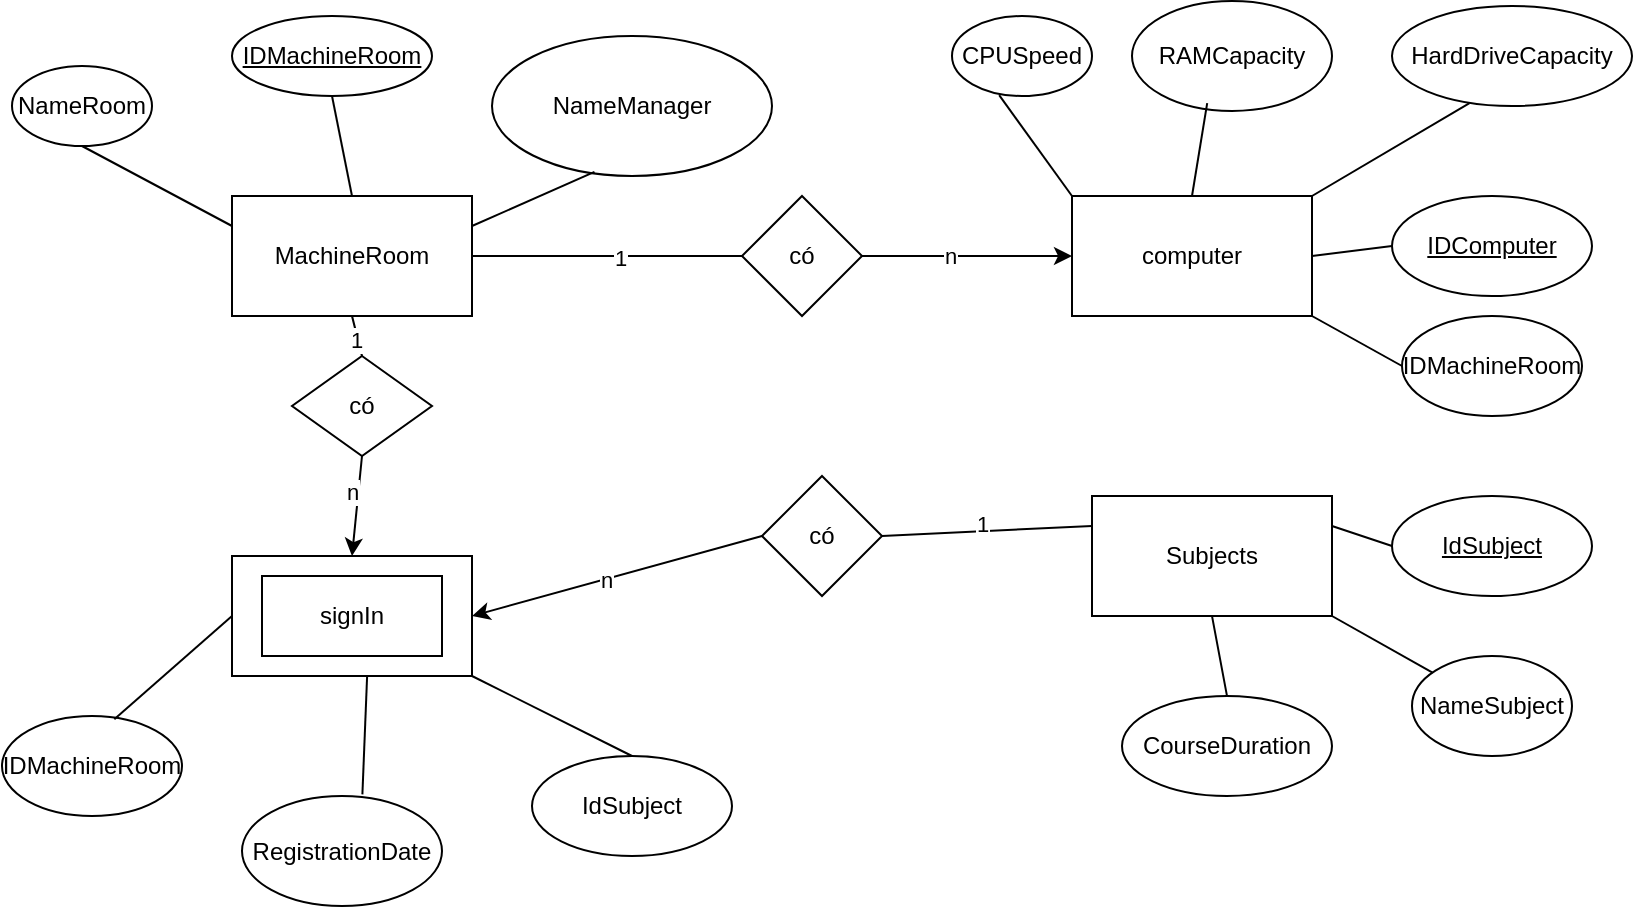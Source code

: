 <mxfile version="26.0.5">
  <diagram name="Page-1" id="tm4tJxMO1vu2coBctw-E">
    <mxGraphModel dx="1282" dy="613" grid="1" gridSize="10" guides="1" tooltips="1" connect="1" arrows="1" fold="1" page="1" pageScale="1" pageWidth="850" pageHeight="1100" math="0" shadow="0">
      <root>
        <mxCell id="0" />
        <mxCell id="1" parent="0" />
        <mxCell id="y0475tuF1BNBATIuTLae-1" value="MachineRoom" style="rounded=0;whiteSpace=wrap;html=1;" vertex="1" parent="1">
          <mxGeometry x="140" y="150" width="120" height="60" as="geometry" />
        </mxCell>
        <mxCell id="y0475tuF1BNBATIuTLae-3" value="&lt;u&gt;IDMachineRoom&lt;/u&gt;" style="ellipse;whiteSpace=wrap;html=1;" vertex="1" parent="1">
          <mxGeometry x="140" y="60" width="100" height="40" as="geometry" />
        </mxCell>
        <mxCell id="y0475tuF1BNBATIuTLae-4" value="NameRoom" style="ellipse;whiteSpace=wrap;html=1;" vertex="1" parent="1">
          <mxGeometry x="30" y="85" width="70" height="40" as="geometry" />
        </mxCell>
        <mxCell id="y0475tuF1BNBATIuTLae-5" value="CPUSpeed" style="ellipse;whiteSpace=wrap;html=1;" vertex="1" parent="1">
          <mxGeometry x="500" y="60" width="70" height="40" as="geometry" />
        </mxCell>
        <mxCell id="y0475tuF1BNBATIuTLae-6" value="NameManager" style="ellipse;whiteSpace=wrap;html=1;" vertex="1" parent="1">
          <mxGeometry x="270" y="70" width="140" height="70" as="geometry" />
        </mxCell>
        <mxCell id="y0475tuF1BNBATIuTLae-7" value="computer" style="rounded=0;whiteSpace=wrap;html=1;" vertex="1" parent="1">
          <mxGeometry x="560" y="150" width="120" height="60" as="geometry" />
        </mxCell>
        <mxCell id="y0475tuF1BNBATIuTLae-8" value="RAMCapacity" style="ellipse;whiteSpace=wrap;html=1;" vertex="1" parent="1">
          <mxGeometry x="590" y="52.5" width="100" height="55" as="geometry" />
        </mxCell>
        <mxCell id="y0475tuF1BNBATIuTLae-9" value="HardDriveCapacity" style="ellipse;whiteSpace=wrap;html=1;" vertex="1" parent="1">
          <mxGeometry x="720" y="55" width="120" height="50" as="geometry" />
        </mxCell>
        <mxCell id="y0475tuF1BNBATIuTLae-10" value="&lt;u&gt;IDComputer&lt;/u&gt;" style="ellipse;whiteSpace=wrap;html=1;" vertex="1" parent="1">
          <mxGeometry x="720" y="150" width="100" height="50" as="geometry" />
        </mxCell>
        <mxCell id="y0475tuF1BNBATIuTLae-11" value="Subjects" style="rounded=0;whiteSpace=wrap;html=1;" vertex="1" parent="1">
          <mxGeometry x="570" y="300" width="120" height="60" as="geometry" />
        </mxCell>
        <mxCell id="y0475tuF1BNBATIuTLae-12" value="&lt;u&gt;IdSubject&lt;/u&gt;" style="ellipse;whiteSpace=wrap;html=1;" vertex="1" parent="1">
          <mxGeometry x="720" y="300" width="100" height="50" as="geometry" />
        </mxCell>
        <mxCell id="y0475tuF1BNBATIuTLae-13" value="NameSubject" style="ellipse;whiteSpace=wrap;html=1;" vertex="1" parent="1">
          <mxGeometry x="730" y="380" width="80" height="50" as="geometry" />
        </mxCell>
        <mxCell id="y0475tuF1BNBATIuTLae-14" value="CourseDuration" style="ellipse;whiteSpace=wrap;html=1;" vertex="1" parent="1">
          <mxGeometry x="585" y="400" width="105" height="50" as="geometry" />
        </mxCell>
        <mxCell id="y0475tuF1BNBATIuTLae-15" value="" style="endArrow=none;html=1;rounded=0;exitX=0.5;exitY=1;exitDx=0;exitDy=0;entryX=0;entryY=0.25;entryDx=0;entryDy=0;" edge="1" parent="1" source="y0475tuF1BNBATIuTLae-4" target="y0475tuF1BNBATIuTLae-1">
          <mxGeometry width="50" height="50" relative="1" as="geometry">
            <mxPoint x="400" y="340" as="sourcePoint" />
            <mxPoint x="450" y="290" as="targetPoint" />
          </mxGeometry>
        </mxCell>
        <mxCell id="y0475tuF1BNBATIuTLae-16" value="DangKy" style="rounded=0;whiteSpace=wrap;html=1;" vertex="1" parent="1">
          <mxGeometry x="150" y="335" width="100" height="50" as="geometry" />
        </mxCell>
        <mxCell id="y0475tuF1BNBATIuTLae-19" value="RegistrationDate" style="ellipse;whiteSpace=wrap;html=1;" vertex="1" parent="1">
          <mxGeometry x="145" y="450" width="100" height="55" as="geometry" />
        </mxCell>
        <mxCell id="y0475tuF1BNBATIuTLae-20" value="" style="endArrow=none;html=1;rounded=0;exitX=0.5;exitY=1;exitDx=0;exitDy=0;entryX=0.5;entryY=0;entryDx=0;entryDy=0;" edge="1" parent="1" source="y0475tuF1BNBATIuTLae-3" target="y0475tuF1BNBATIuTLae-1">
          <mxGeometry width="50" height="50" relative="1" as="geometry">
            <mxPoint x="400" y="340" as="sourcePoint" />
            <mxPoint x="450" y="290" as="targetPoint" />
          </mxGeometry>
        </mxCell>
        <mxCell id="y0475tuF1BNBATIuTLae-21" value="" style="endArrow=none;html=1;rounded=0;entryX=0.366;entryY=0.971;entryDx=0;entryDy=0;entryPerimeter=0;exitX=1;exitY=0.25;exitDx=0;exitDy=0;" edge="1" parent="1" source="y0475tuF1BNBATIuTLae-1" target="y0475tuF1BNBATIuTLae-6">
          <mxGeometry width="50" height="50" relative="1" as="geometry">
            <mxPoint x="400" y="340" as="sourcePoint" />
            <mxPoint x="450" y="290" as="targetPoint" />
          </mxGeometry>
        </mxCell>
        <mxCell id="y0475tuF1BNBATIuTLae-22" value="" style="endArrow=none;html=1;rounded=0;entryX=0.337;entryY=0.99;entryDx=0;entryDy=0;entryPerimeter=0;exitX=0;exitY=0;exitDx=0;exitDy=0;" edge="1" parent="1" source="y0475tuF1BNBATIuTLae-7" target="y0475tuF1BNBATIuTLae-5">
          <mxGeometry width="50" height="50" relative="1" as="geometry">
            <mxPoint x="400" y="340" as="sourcePoint" />
            <mxPoint x="450" y="290" as="targetPoint" />
          </mxGeometry>
        </mxCell>
        <mxCell id="y0475tuF1BNBATIuTLae-23" value="" style="endArrow=none;html=1;rounded=0;entryX=0.376;entryY=0.929;entryDx=0;entryDy=0;entryPerimeter=0;exitX=0.5;exitY=0;exitDx=0;exitDy=0;" edge="1" parent="1" source="y0475tuF1BNBATIuTLae-7" target="y0475tuF1BNBATIuTLae-8">
          <mxGeometry width="50" height="50" relative="1" as="geometry">
            <mxPoint x="400" y="340" as="sourcePoint" />
            <mxPoint x="450" y="290" as="targetPoint" />
          </mxGeometry>
        </mxCell>
        <mxCell id="y0475tuF1BNBATIuTLae-24" value="" style="endArrow=none;html=1;rounded=0;entryX=0.323;entryY=0.972;entryDx=0;entryDy=0;entryPerimeter=0;exitX=1;exitY=0;exitDx=0;exitDy=0;" edge="1" parent="1" source="y0475tuF1BNBATIuTLae-7" target="y0475tuF1BNBATIuTLae-9">
          <mxGeometry width="50" height="50" relative="1" as="geometry">
            <mxPoint x="400" y="340" as="sourcePoint" />
            <mxPoint x="450" y="290" as="targetPoint" />
          </mxGeometry>
        </mxCell>
        <mxCell id="y0475tuF1BNBATIuTLae-25" value="" style="endArrow=none;html=1;rounded=0;entryX=0;entryY=0.5;entryDx=0;entryDy=0;exitX=1;exitY=0.5;exitDx=0;exitDy=0;" edge="1" parent="1" source="y0475tuF1BNBATIuTLae-7" target="y0475tuF1BNBATIuTLae-10">
          <mxGeometry width="50" height="50" relative="1" as="geometry">
            <mxPoint x="400" y="340" as="sourcePoint" />
            <mxPoint x="450" y="290" as="targetPoint" />
          </mxGeometry>
        </mxCell>
        <mxCell id="y0475tuF1BNBATIuTLae-26" value="" style="endArrow=none;html=1;rounded=0;entryX=0;entryY=0.5;entryDx=0;entryDy=0;exitX=1;exitY=0.25;exitDx=0;exitDy=0;" edge="1" parent="1" source="y0475tuF1BNBATIuTLae-11" target="y0475tuF1BNBATIuTLae-12">
          <mxGeometry width="50" height="50" relative="1" as="geometry">
            <mxPoint x="400" y="340" as="sourcePoint" />
            <mxPoint x="450" y="290" as="targetPoint" />
          </mxGeometry>
        </mxCell>
        <mxCell id="y0475tuF1BNBATIuTLae-27" value="" style="endArrow=none;html=1;rounded=0;exitX=1;exitY=1;exitDx=0;exitDy=0;" edge="1" parent="1" source="y0475tuF1BNBATIuTLae-11" target="y0475tuF1BNBATIuTLae-13">
          <mxGeometry width="50" height="50" relative="1" as="geometry">
            <mxPoint x="400" y="340" as="sourcePoint" />
            <mxPoint x="450" y="290" as="targetPoint" />
          </mxGeometry>
        </mxCell>
        <mxCell id="y0475tuF1BNBATIuTLae-29" value="" style="rounded=0;whiteSpace=wrap;html=1;" vertex="1" parent="1">
          <mxGeometry x="140" y="330" width="120" height="60" as="geometry" />
        </mxCell>
        <mxCell id="y0475tuF1BNBATIuTLae-31" value="signIn" style="rounded=0;whiteSpace=wrap;html=1;" vertex="1" parent="1">
          <mxGeometry x="155" y="340" width="90" height="40" as="geometry" />
        </mxCell>
        <mxCell id="y0475tuF1BNBATIuTLae-32" value="" style="endArrow=none;html=1;rounded=0;entryX=0.5;entryY=1;entryDx=0;entryDy=0;exitX=0.5;exitY=0;exitDx=0;exitDy=0;" edge="1" parent="1" source="y0475tuF1BNBATIuTLae-14" target="y0475tuF1BNBATIuTLae-11">
          <mxGeometry width="50" height="50" relative="1" as="geometry">
            <mxPoint x="400" y="340" as="sourcePoint" />
            <mxPoint x="450" y="290" as="targetPoint" />
          </mxGeometry>
        </mxCell>
        <mxCell id="y0475tuF1BNBATIuTLae-35" value="" style="endArrow=none;html=1;rounded=0;exitX=0.563;exitY=1;exitDx=0;exitDy=0;exitPerimeter=0;entryX=0.602;entryY=-0.015;entryDx=0;entryDy=0;entryPerimeter=0;" edge="1" parent="1" source="y0475tuF1BNBATIuTLae-29" target="y0475tuF1BNBATIuTLae-19">
          <mxGeometry width="50" height="50" relative="1" as="geometry">
            <mxPoint x="395" y="370" as="sourcePoint" />
            <mxPoint x="445" y="320" as="targetPoint" />
          </mxGeometry>
        </mxCell>
        <mxCell id="y0475tuF1BNBATIuTLae-36" value="có" style="rhombus;whiteSpace=wrap;html=1;" vertex="1" parent="1">
          <mxGeometry x="395" y="150" width="60" height="60" as="geometry" />
        </mxCell>
        <mxCell id="y0475tuF1BNBATIuTLae-37" value="có" style="rhombus;whiteSpace=wrap;html=1;" vertex="1" parent="1">
          <mxGeometry x="170" y="230" width="70" height="50" as="geometry" />
        </mxCell>
        <mxCell id="y0475tuF1BNBATIuTLae-38" value="có" style="rhombus;whiteSpace=wrap;html=1;" vertex="1" parent="1">
          <mxGeometry x="405" y="290" width="60" height="60" as="geometry" />
        </mxCell>
        <mxCell id="y0475tuF1BNBATIuTLae-40" value="" style="endArrow=none;html=1;rounded=0;exitX=1;exitY=0.5;exitDx=0;exitDy=0;entryX=0;entryY=0.5;entryDx=0;entryDy=0;" edge="1" parent="1" source="y0475tuF1BNBATIuTLae-1" target="y0475tuF1BNBATIuTLae-36">
          <mxGeometry width="50" height="50" relative="1" as="geometry">
            <mxPoint x="400" y="340" as="sourcePoint" />
            <mxPoint x="450" y="290" as="targetPoint" />
          </mxGeometry>
        </mxCell>
        <mxCell id="y0475tuF1BNBATIuTLae-43" value="1" style="edgeLabel;html=1;align=center;verticalAlign=middle;resizable=0;points=[];" vertex="1" connectable="0" parent="y0475tuF1BNBATIuTLae-40">
          <mxGeometry x="0.093" y="-1" relative="1" as="geometry">
            <mxPoint as="offset" />
          </mxGeometry>
        </mxCell>
        <mxCell id="y0475tuF1BNBATIuTLae-42" value="" style="endArrow=classic;html=1;rounded=0;exitX=1;exitY=0.5;exitDx=0;exitDy=0;entryX=0;entryY=0.5;entryDx=0;entryDy=0;" edge="1" parent="1" source="y0475tuF1BNBATIuTLae-36" target="y0475tuF1BNBATIuTLae-7">
          <mxGeometry width="50" height="50" relative="1" as="geometry">
            <mxPoint x="400" y="340" as="sourcePoint" />
            <mxPoint x="450" y="290" as="targetPoint" />
          </mxGeometry>
        </mxCell>
        <mxCell id="y0475tuF1BNBATIuTLae-44" value="n" style="edgeLabel;html=1;align=center;verticalAlign=middle;resizable=0;points=[];" vertex="1" connectable="0" parent="y0475tuF1BNBATIuTLae-42">
          <mxGeometry x="-0.166" relative="1" as="geometry">
            <mxPoint as="offset" />
          </mxGeometry>
        </mxCell>
        <mxCell id="y0475tuF1BNBATIuTLae-45" value="" style="endArrow=none;html=1;rounded=0;exitX=0.5;exitY=1;exitDx=0;exitDy=0;entryX=0.5;entryY=0;entryDx=0;entryDy=0;" edge="1" parent="1" source="y0475tuF1BNBATIuTLae-1" target="y0475tuF1BNBATIuTLae-37">
          <mxGeometry width="50" height="50" relative="1" as="geometry">
            <mxPoint x="400" y="340" as="sourcePoint" />
            <mxPoint x="450" y="290" as="targetPoint" />
          </mxGeometry>
        </mxCell>
        <mxCell id="y0475tuF1BNBATIuTLae-48" value="1" style="edgeLabel;html=1;align=center;verticalAlign=middle;resizable=0;points=[];" vertex="1" connectable="0" parent="y0475tuF1BNBATIuTLae-45">
          <mxGeometry x="0.172" y="-1" relative="1" as="geometry">
            <mxPoint as="offset" />
          </mxGeometry>
        </mxCell>
        <mxCell id="y0475tuF1BNBATIuTLae-47" value="" style="endArrow=classic;html=1;rounded=0;exitX=0.5;exitY=1;exitDx=0;exitDy=0;entryX=0.5;entryY=0;entryDx=0;entryDy=0;" edge="1" parent="1" source="y0475tuF1BNBATIuTLae-37" target="y0475tuF1BNBATIuTLae-29">
          <mxGeometry width="50" height="50" relative="1" as="geometry">
            <mxPoint x="200" y="310" as="sourcePoint" />
            <mxPoint x="445" y="320" as="targetPoint" />
          </mxGeometry>
        </mxCell>
        <mxCell id="y0475tuF1BNBATIuTLae-49" value="n" style="edgeLabel;html=1;align=center;verticalAlign=middle;resizable=0;points=[];" vertex="1" connectable="0" parent="y0475tuF1BNBATIuTLae-47">
          <mxGeometry x="-0.255" y="-2" relative="1" as="geometry">
            <mxPoint x="-1" as="offset" />
          </mxGeometry>
        </mxCell>
        <mxCell id="y0475tuF1BNBATIuTLae-54" value="" style="endArrow=none;html=1;rounded=0;entryX=0;entryY=0.25;entryDx=0;entryDy=0;exitX=1;exitY=0.5;exitDx=0;exitDy=0;" edge="1" parent="1" source="y0475tuF1BNBATIuTLae-38" target="y0475tuF1BNBATIuTLae-11">
          <mxGeometry width="50" height="50" relative="1" as="geometry">
            <mxPoint x="400" y="340" as="sourcePoint" />
            <mxPoint x="450" y="290" as="targetPoint" />
          </mxGeometry>
        </mxCell>
        <mxCell id="y0475tuF1BNBATIuTLae-58" value="1" style="edgeLabel;html=1;align=center;verticalAlign=middle;resizable=0;points=[];" vertex="1" connectable="0" parent="y0475tuF1BNBATIuTLae-54">
          <mxGeometry x="-0.048" y="4" relative="1" as="geometry">
            <mxPoint as="offset" />
          </mxGeometry>
        </mxCell>
        <mxCell id="y0475tuF1BNBATIuTLae-56" value="" style="endArrow=classic;html=1;rounded=0;exitX=0;exitY=0.5;exitDx=0;exitDy=0;entryX=1;entryY=0.5;entryDx=0;entryDy=0;" edge="1" parent="1" source="y0475tuF1BNBATIuTLae-38" target="y0475tuF1BNBATIuTLae-29">
          <mxGeometry width="50" height="50" relative="1" as="geometry">
            <mxPoint x="400" y="340" as="sourcePoint" />
            <mxPoint x="450" y="290" as="targetPoint" />
          </mxGeometry>
        </mxCell>
        <mxCell id="y0475tuF1BNBATIuTLae-57" value="n" style="edgeLabel;html=1;align=center;verticalAlign=middle;resizable=0;points=[];" vertex="1" connectable="0" parent="y0475tuF1BNBATIuTLae-56">
          <mxGeometry x="0.08" relative="1" as="geometry">
            <mxPoint as="offset" />
          </mxGeometry>
        </mxCell>
        <mxCell id="y0475tuF1BNBATIuTLae-59" value="IDMachineRoom" style="ellipse;whiteSpace=wrap;html=1;" vertex="1" parent="1">
          <mxGeometry x="725" y="210" width="90" height="50" as="geometry" />
        </mxCell>
        <mxCell id="y0475tuF1BNBATIuTLae-60" value="" style="endArrow=none;html=1;rounded=0;entryX=1;entryY=1;entryDx=0;entryDy=0;exitX=0;exitY=0.5;exitDx=0;exitDy=0;" edge="1" parent="1" source="y0475tuF1BNBATIuTLae-59" target="y0475tuF1BNBATIuTLae-7">
          <mxGeometry width="50" height="50" relative="1" as="geometry">
            <mxPoint x="400" y="340" as="sourcePoint" />
            <mxPoint x="450" y="290" as="targetPoint" />
          </mxGeometry>
        </mxCell>
        <mxCell id="y0475tuF1BNBATIuTLae-61" value="IDMachineRoom" style="ellipse;whiteSpace=wrap;html=1;" vertex="1" parent="1">
          <mxGeometry x="25" y="410" width="90" height="50" as="geometry" />
        </mxCell>
        <mxCell id="y0475tuF1BNBATIuTLae-62" value="" style="endArrow=none;html=1;rounded=0;entryX=0;entryY=0.5;entryDx=0;entryDy=0;exitX=0.624;exitY=0.032;exitDx=0;exitDy=0;exitPerimeter=0;" edge="1" parent="1" source="y0475tuF1BNBATIuTLae-61" target="y0475tuF1BNBATIuTLae-29">
          <mxGeometry width="50" height="50" relative="1" as="geometry">
            <mxPoint x="-300" y="540" as="sourcePoint" />
            <mxPoint x="-20" y="410" as="targetPoint" />
          </mxGeometry>
        </mxCell>
        <mxCell id="y0475tuF1BNBATIuTLae-63" value="IdSubject" style="ellipse;whiteSpace=wrap;html=1;" vertex="1" parent="1">
          <mxGeometry x="290" y="430" width="100" height="50" as="geometry" />
        </mxCell>
        <mxCell id="y0475tuF1BNBATIuTLae-64" value="" style="endArrow=none;html=1;rounded=0;exitX=1;exitY=1;exitDx=0;exitDy=0;entryX=0.5;entryY=0;entryDx=0;entryDy=0;" edge="1" parent="1" source="y0475tuF1BNBATIuTLae-29" target="y0475tuF1BNBATIuTLae-63">
          <mxGeometry width="50" height="50" relative="1" as="geometry">
            <mxPoint x="400" y="340" as="sourcePoint" />
            <mxPoint x="450" y="290" as="targetPoint" />
          </mxGeometry>
        </mxCell>
      </root>
    </mxGraphModel>
  </diagram>
</mxfile>
